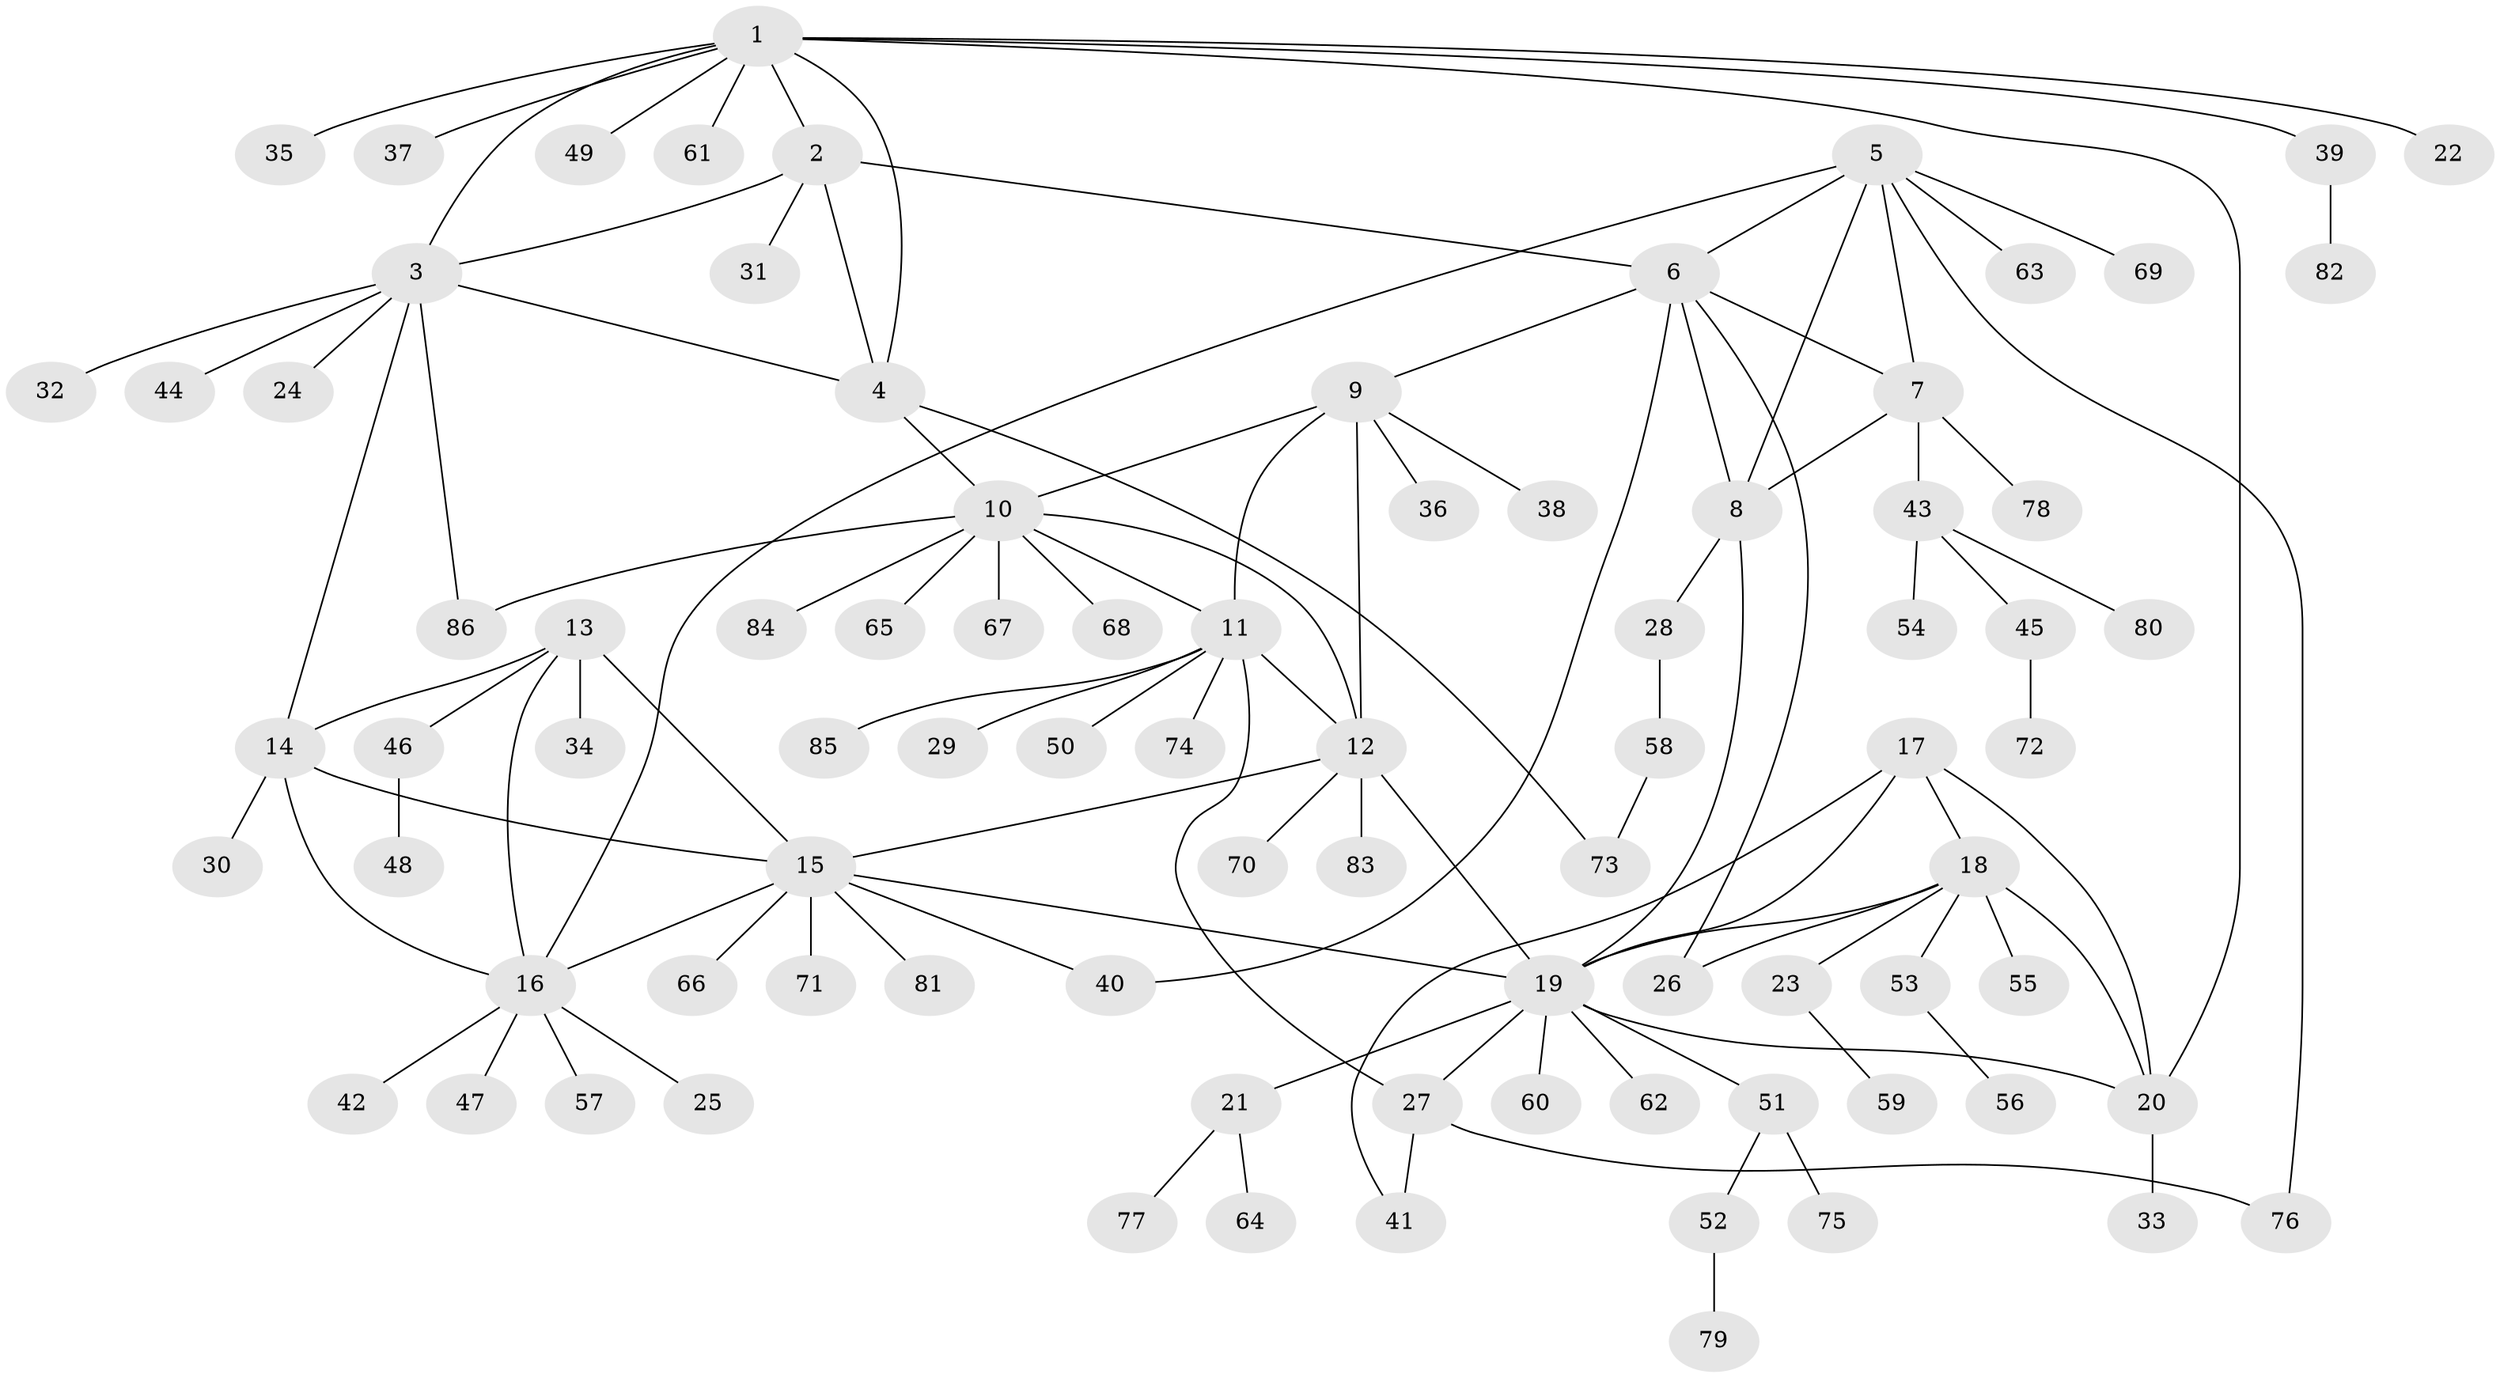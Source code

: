 // Generated by graph-tools (version 1.1) at 2025/02/03/09/25 03:02:45]
// undirected, 86 vertices, 113 edges
graph export_dot {
graph [start="1"]
  node [color=gray90,style=filled];
  1;
  2;
  3;
  4;
  5;
  6;
  7;
  8;
  9;
  10;
  11;
  12;
  13;
  14;
  15;
  16;
  17;
  18;
  19;
  20;
  21;
  22;
  23;
  24;
  25;
  26;
  27;
  28;
  29;
  30;
  31;
  32;
  33;
  34;
  35;
  36;
  37;
  38;
  39;
  40;
  41;
  42;
  43;
  44;
  45;
  46;
  47;
  48;
  49;
  50;
  51;
  52;
  53;
  54;
  55;
  56;
  57;
  58;
  59;
  60;
  61;
  62;
  63;
  64;
  65;
  66;
  67;
  68;
  69;
  70;
  71;
  72;
  73;
  74;
  75;
  76;
  77;
  78;
  79;
  80;
  81;
  82;
  83;
  84;
  85;
  86;
  1 -- 2;
  1 -- 3;
  1 -- 4;
  1 -- 20;
  1 -- 22;
  1 -- 35;
  1 -- 37;
  1 -- 39;
  1 -- 49;
  1 -- 61;
  2 -- 3;
  2 -- 4;
  2 -- 6;
  2 -- 31;
  3 -- 4;
  3 -- 14;
  3 -- 24;
  3 -- 32;
  3 -- 44;
  3 -- 86;
  4 -- 10;
  4 -- 73;
  5 -- 6;
  5 -- 7;
  5 -- 8;
  5 -- 16;
  5 -- 63;
  5 -- 69;
  5 -- 76;
  6 -- 7;
  6 -- 8;
  6 -- 9;
  6 -- 26;
  6 -- 40;
  7 -- 8;
  7 -- 43;
  7 -- 78;
  8 -- 19;
  8 -- 28;
  9 -- 10;
  9 -- 11;
  9 -- 12;
  9 -- 36;
  9 -- 38;
  10 -- 11;
  10 -- 12;
  10 -- 65;
  10 -- 67;
  10 -- 68;
  10 -- 84;
  10 -- 86;
  11 -- 12;
  11 -- 27;
  11 -- 29;
  11 -- 50;
  11 -- 74;
  11 -- 85;
  12 -- 15;
  12 -- 19;
  12 -- 70;
  12 -- 83;
  13 -- 14;
  13 -- 15;
  13 -- 16;
  13 -- 34;
  13 -- 46;
  14 -- 15;
  14 -- 16;
  14 -- 30;
  15 -- 16;
  15 -- 19;
  15 -- 40;
  15 -- 66;
  15 -- 71;
  15 -- 81;
  16 -- 25;
  16 -- 42;
  16 -- 47;
  16 -- 57;
  17 -- 18;
  17 -- 19;
  17 -- 20;
  17 -- 41;
  18 -- 19;
  18 -- 20;
  18 -- 23;
  18 -- 26;
  18 -- 53;
  18 -- 55;
  19 -- 20;
  19 -- 21;
  19 -- 27;
  19 -- 51;
  19 -- 60;
  19 -- 62;
  20 -- 33;
  21 -- 64;
  21 -- 77;
  23 -- 59;
  27 -- 41;
  27 -- 76;
  28 -- 58;
  39 -- 82;
  43 -- 45;
  43 -- 54;
  43 -- 80;
  45 -- 72;
  46 -- 48;
  51 -- 52;
  51 -- 75;
  52 -- 79;
  53 -- 56;
  58 -- 73;
}
